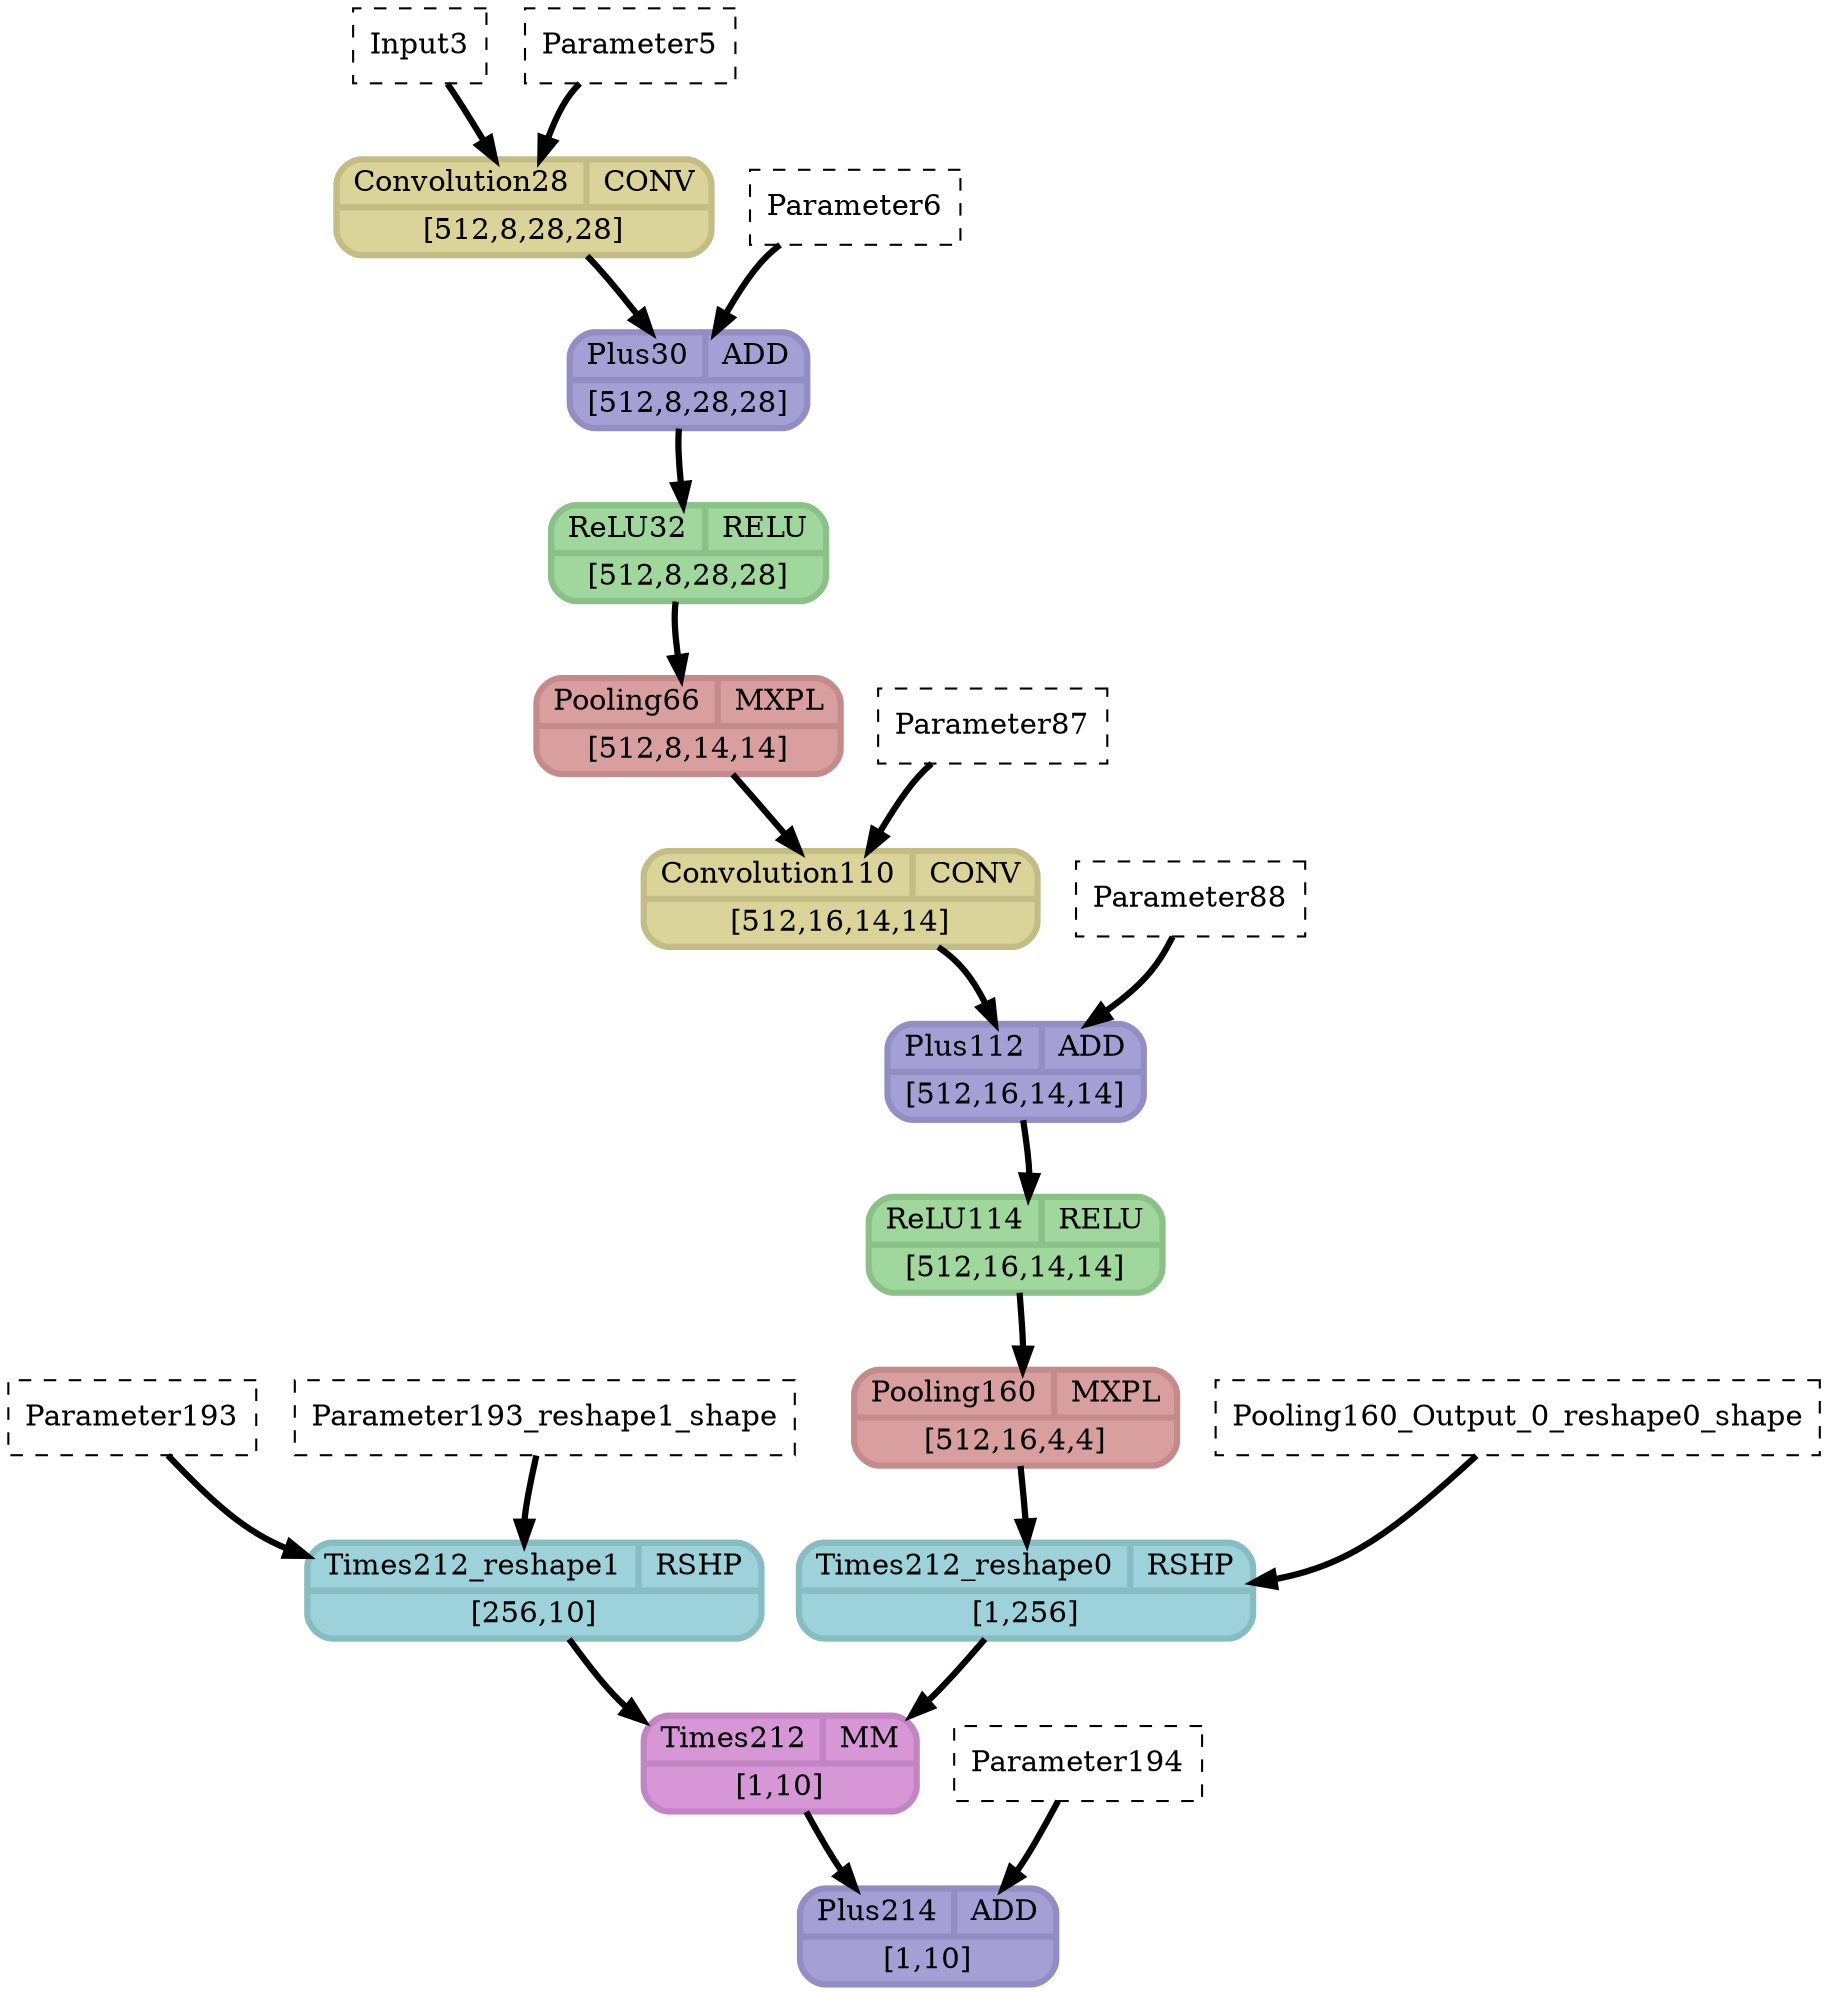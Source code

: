 strict digraph {
  graph [
    rankdir="TB"
    overlap=prism
    overlap_shrink=true
    splines=curved
  ];
  node [
    shape=Mrecord
  ];
  edge [
    penwidth=3
  ];

  // Node definitions.
  "Parameter193" [
    id=0
    name="Parameter193"
    type=constant_input
    label="Parameter193"
    inputs=""
    outputs=""
    shape=box
    style="filled,dashed"
    fillcolor="white"
  ];
  "Parameter193_reshape1_shape" [
    id=1
    name="Parameter193_reshape1_shape"
    type=constant_input
    label="Parameter193_reshape1_shape"
    inputs=""
    outputs=""
    shape=box
    style="filled,dashed"
    fillcolor="white"
  ];
  "Parameter193_reshape1" [
    id=2
    name="Parameter193_reshape1"
    type=Reshape
    label="{ {Times212_reshape1  | RSHP} | [256,10] }"
    inputs="Parameter193;Parameter193_reshape1_shape"
    outputs="Parameter193_reshape1"
    penwidth=3
    style=filled
    color="#87bcc3"
    fontcolor="#000000"
    fillcolor="#9dd2da"
  ];
  "Input3" [
    id=3
    name="Input3"
    type=constant_input
    label="Input3"
    inputs=""
    outputs=""
    shape=box
    style="filled,dashed"
    fillcolor="white"
  ];
  "Parameter5" [
    id=4
    name="Parameter5"
    type=constant_input
    label="Parameter5"
    inputs=""
    outputs=""
    shape=box
    style="filled,dashed"
    fillcolor="white"
  ];
  "Convolution28_Output_0" [
    id=5
    name="Convolution28_Output_0"
    type=Conv
    label="{ {Convolution28  | CONV} | [512,8,28,28] }"
    inputs="Input3;Parameter5"
    outputs="Convolution28_Output_0"
    penwidth=3
    style=filled
    color="#c3bc84"
    fontcolor="#000000"
    fillcolor="#dbd49a"
  ];
  "Parameter6" [
    id=6
    name="Parameter6"
    type=constant_input
    label="Parameter6"
    inputs=""
    outputs=""
    shape=box
    style="filled,dashed"
    fillcolor="white"
  ];
  "Plus30_Output_0" [
    id=7
    name="Plus30_Output_0"
    type=Add
    label="{ {Plus30  | ADD} | [512,8,28,28] }"
    inputs="Convolution28_Output_0;Parameter6"
    outputs="Plus30_Output_0"
    penwidth=3
    style=filled
    color="#928dc2"
    fontcolor="#000000"
    fillcolor="#a49fd5"
  ];
  "ReLU32_Output_0" [
    id=8
    name="ReLU32_Output_0"
    type=Relu
    label="{ {ReLU32  | RELU} | [512,8,28,28] }"
    inputs="Plus30_Output_0"
    outputs="ReLU32_Output_0"
    penwidth=3
    style=filled
    color="#8bc088"
    fontcolor="#000000"
    fillcolor="#a0d79d"
  ];
  "Pooling66_Output_0" [
    id=9
    name="Pooling66_Output_0"
    type=MaxPool
    label="{ {Pooling66  | MXPL} | [512,8,14,14] }"
    inputs="ReLU32_Output_0"
    outputs="Pooling66_Output_0"
    penwidth=3
    style=filled
    color="#c58b8b"
    fontcolor="#000000"
    fillcolor="#d99e9e"
  ];
  "Parameter87" [
    id=10
    name="Parameter87"
    type=constant_input
    label="Parameter87"
    inputs=""
    outputs=""
    shape=box
    style="filled,dashed"
    fillcolor="white"
  ];
  "Convolution110_Output_0" [
    id=11
    name="Convolution110_Output_0"
    type=Conv
    label="{ {Convolution110  | CONV} | [512,16,14,14] }"
    inputs="Pooling66_Output_0;Parameter87"
    outputs="Convolution110_Output_0"
    penwidth=3
    style=filled
    color="#c3bc84"
    fontcolor="#000000"
    fillcolor="#dbd49a"
  ];
  "Parameter88" [
    id=12
    name="Parameter88"
    type=constant_input
    label="Parameter88"
    inputs=""
    outputs=""
    shape=box
    style="filled,dashed"
    fillcolor="white"
  ];
  "Plus112_Output_0" [
    id=13
    name="Plus112_Output_0"
    type=Add
    label="{ {Plus112  | ADD} | [512,16,14,14] }"
    inputs="Convolution110_Output_0;Parameter88"
    outputs="Plus112_Output_0"
    penwidth=3
    style=filled
    color="#928dc2"
    fontcolor="#000000"
    fillcolor="#a49fd5"
  ];
  "ReLU114_Output_0" [
    id=14
    name="ReLU114_Output_0"
    type=Relu
    label="{ {ReLU114  | RELU} | [512,16,14,14] }"
    inputs="Plus112_Output_0"
    outputs="ReLU114_Output_0"
    penwidth=3
    style=filled
    color="#8bc088"
    fontcolor="#000000"
    fillcolor="#a0d79d"
  ];
  "Pooling160_Output_0" [
    id=15
    name="Pooling160_Output_0"
    type=MaxPool
    label="{ {Pooling160  | MXPL} | [512,16,4,4] }"
    inputs="ReLU114_Output_0"
    outputs="Pooling160_Output_0"
    penwidth=3
    style=filled
    color="#c58b8b"
    fontcolor="#000000"
    fillcolor="#d99e9e"
  ];
  "Pooling160_Output_0_reshape0_shape" [
    id=16
    name="Pooling160_Output_0_reshape0_shape"
    type=constant_input
    label="Pooling160_Output_0_reshape0_shape"
    inputs=""
    outputs=""
    shape=box
    style="filled,dashed"
    fillcolor="white"
  ];
  "Pooling160_Output_0_reshape0" [
    id=17
    name="Pooling160_Output_0_reshape0"
    type=Reshape
    label="{ {Times212_reshape0  | RSHP} | [1,256] }"
    inputs="Pooling160_Output_0;Pooling160_Output_0_reshape0_shape"
    outputs="Pooling160_Output_0_reshape0"
    penwidth=3
    style=filled
    color="#87bcc3"
    fontcolor="#000000"
    fillcolor="#9dd2da"
  ];
  "Times212_Output_0" [
    id=18
    name="Times212_Output_0"
    type=MatMul
    label="{ {Times212  | MM} | [1,10] }"
    inputs="Pooling160_Output_0_reshape0;Parameter193_reshape1"
    outputs="Times212_Output_0"
    penwidth=3
    style=filled
    color="#c384c4"
    fontcolor="#000000"
    fillcolor="#d797d7"
  ];
  "Parameter194" [
    id=19
    name="Parameter194"
    type=constant_input
    label="Parameter194"
    inputs=""
    outputs=""
    shape=box
    style="filled,dashed"
    fillcolor="white"
  ];
  "Plus214_Output_0" [
    id=20
    name="Plus214_Output_0"
    type=Add
    label="{ {Plus214  | ADD} | [1,10] }"
    inputs="Times212_Output_0;Parameter194"
    outputs="Plus214_Output_0"
    penwidth=3
    style=filled
    color="#928dc2"
    fontcolor="#000000"
    fillcolor="#a49fd5"
  ];

  // Edge definitions.
  "Parameter193" -> "Parameter193_reshape1";
  "Parameter193_reshape1_shape" -> "Parameter193_reshape1";
  "Parameter193_reshape1" -> "Times212_Output_0";
  "Input3" -> "Convolution28_Output_0";
  "Parameter5" -> "Convolution28_Output_0";
  "Convolution28_Output_0" -> "Plus30_Output_0";
  "Parameter6" -> "Plus30_Output_0";
  "Plus30_Output_0" -> "ReLU32_Output_0";
  "ReLU32_Output_0" -> "Pooling66_Output_0";
  "Pooling66_Output_0" -> "Convolution110_Output_0";
  "Parameter87" -> "Convolution110_Output_0";
  "Convolution110_Output_0" -> "Plus112_Output_0";
  "Parameter88" -> "Plus112_Output_0";
  "Plus112_Output_0" -> "ReLU114_Output_0";
  "ReLU114_Output_0" -> "Pooling160_Output_0";
  "Pooling160_Output_0" -> "Pooling160_Output_0_reshape0";
  "Pooling160_Output_0_reshape0_shape" -> "Pooling160_Output_0_reshape0";
  "Pooling160_Output_0_reshape0" -> "Times212_Output_0";
  "Times212_Output_0" -> "Plus214_Output_0";
  "Parameter194" -> "Plus214_Output_0";
}